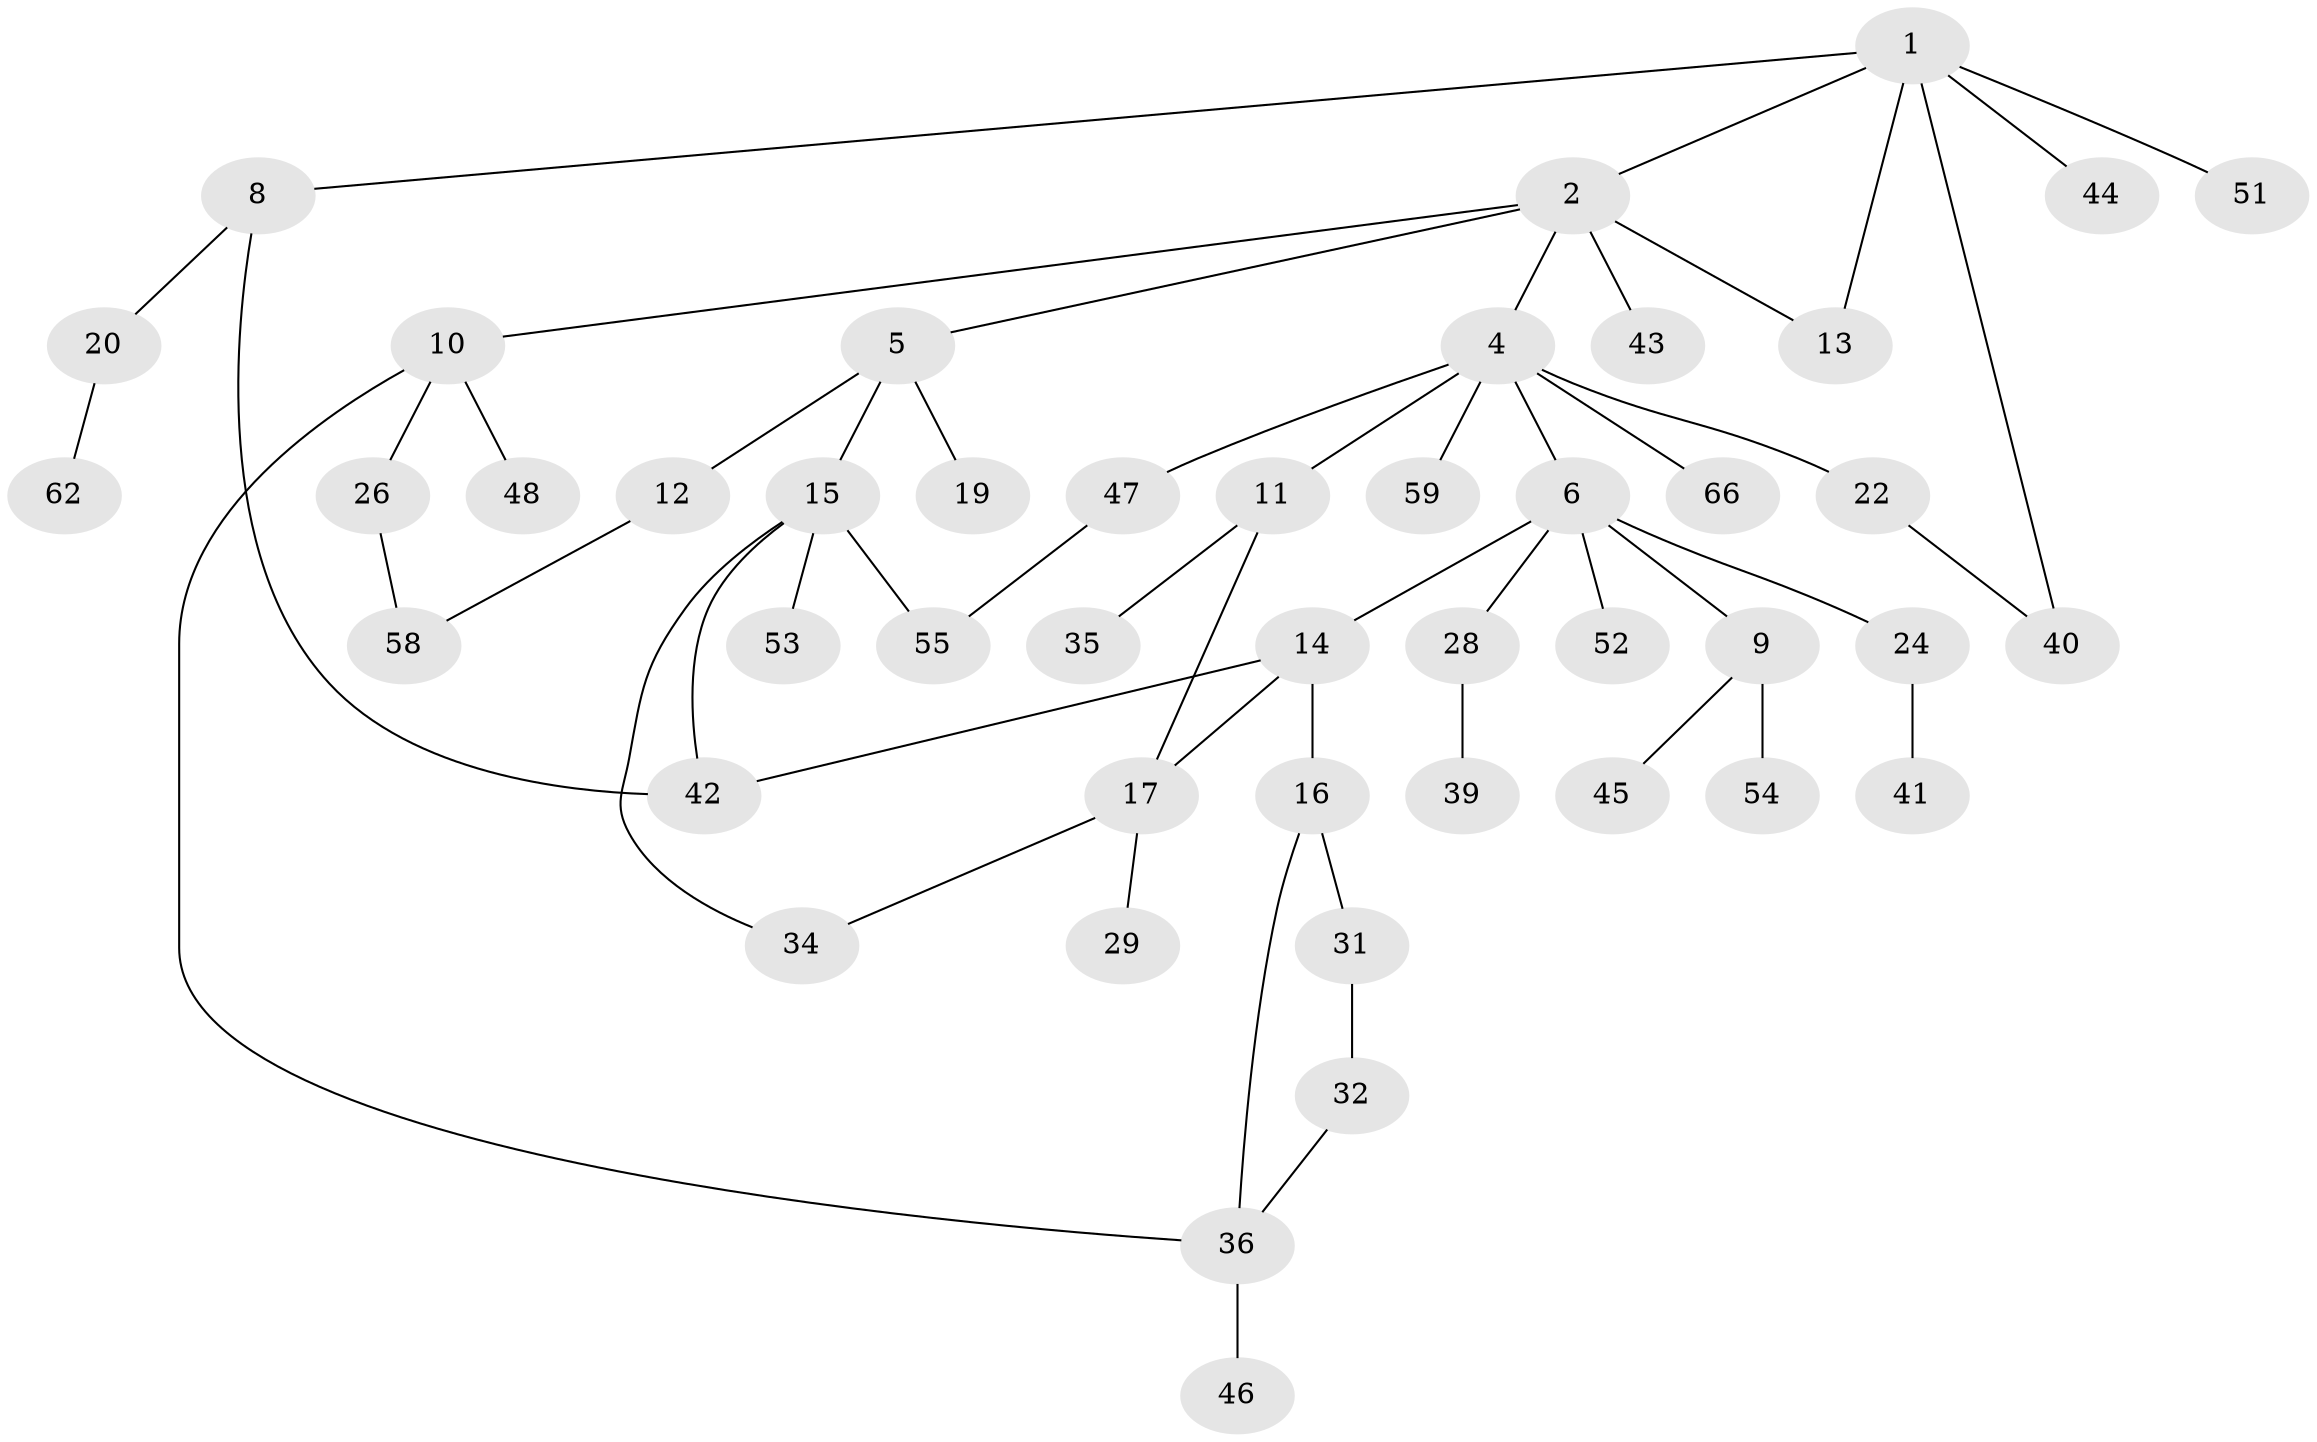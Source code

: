// original degree distribution, {6: 0.030303030303030304, 2: 0.36363636363636365, 7: 0.015151515151515152, 5: 0.045454545454545456, 3: 0.10606060606060606, 4: 0.09090909090909091, 1: 0.3484848484848485}
// Generated by graph-tools (version 1.1) at 2025/10/02/27/25 16:10:55]
// undirected, 46 vertices, 55 edges
graph export_dot {
graph [start="1"]
  node [color=gray90,style=filled];
  1 [super="+3"];
  2;
  4 [super="+63"];
  5 [super="+25"];
  6 [super="+7"];
  8 [super="+64"];
  9 [super="+18"];
  10 [super="+30"];
  11;
  12 [super="+37"];
  13 [super="+49"];
  14 [super="+33"];
  15 [super="+56"];
  16 [super="+21"];
  17 [super="+50"];
  19 [super="+27"];
  20;
  22 [super="+23"];
  24;
  26;
  28;
  29;
  31;
  32;
  34;
  35;
  36 [super="+38"];
  39;
  40 [super="+57"];
  41;
  42;
  43;
  44 [super="+60"];
  45;
  46;
  47;
  48;
  51;
  52;
  53;
  54;
  55 [super="+65"];
  58 [super="+61"];
  59;
  62;
  66;
  1 -- 2;
  1 -- 8;
  1 -- 44;
  1 -- 40;
  1 -- 51;
  1 -- 13;
  2 -- 4;
  2 -- 5;
  2 -- 10;
  2 -- 13;
  2 -- 43;
  4 -- 6;
  4 -- 11;
  4 -- 22;
  4 -- 47;
  4 -- 59;
  4 -- 66;
  5 -- 12;
  5 -- 15;
  5 -- 19;
  6 -- 9;
  6 -- 14;
  6 -- 52;
  6 -- 24;
  6 -- 28;
  8 -- 20;
  8 -- 42;
  9 -- 54;
  9 -- 45;
  10 -- 26;
  10 -- 48;
  10 -- 36;
  11 -- 35;
  11 -- 17;
  12 -- 58;
  14 -- 16;
  14 -- 17;
  14 -- 42;
  15 -- 53;
  15 -- 42;
  15 -- 55;
  15 -- 34;
  16 -- 31;
  16 -- 36;
  17 -- 29;
  17 -- 34;
  20 -- 62;
  22 -- 40;
  24 -- 41;
  26 -- 58;
  28 -- 39;
  31 -- 32;
  32 -- 36;
  36 -- 46;
  47 -- 55;
}
